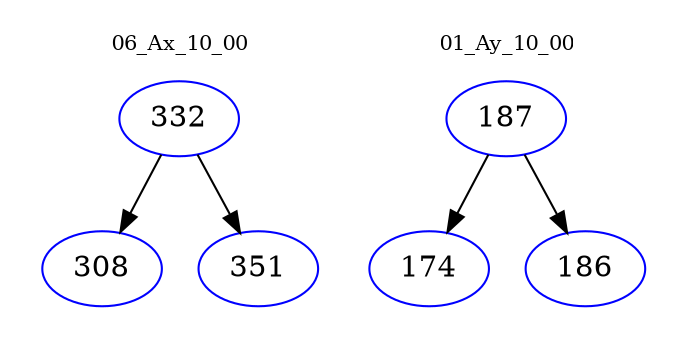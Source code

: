 digraph{
subgraph cluster_0 {
color = white
label = "06_Ax_10_00";
fontsize=10;
T0_332 [label="332", color="blue"]
T0_332 -> T0_308 [color="black"]
T0_308 [label="308", color="blue"]
T0_332 -> T0_351 [color="black"]
T0_351 [label="351", color="blue"]
}
subgraph cluster_1 {
color = white
label = "01_Ay_10_00";
fontsize=10;
T1_187 [label="187", color="blue"]
T1_187 -> T1_174 [color="black"]
T1_174 [label="174", color="blue"]
T1_187 -> T1_186 [color="black"]
T1_186 [label="186", color="blue"]
}
}
